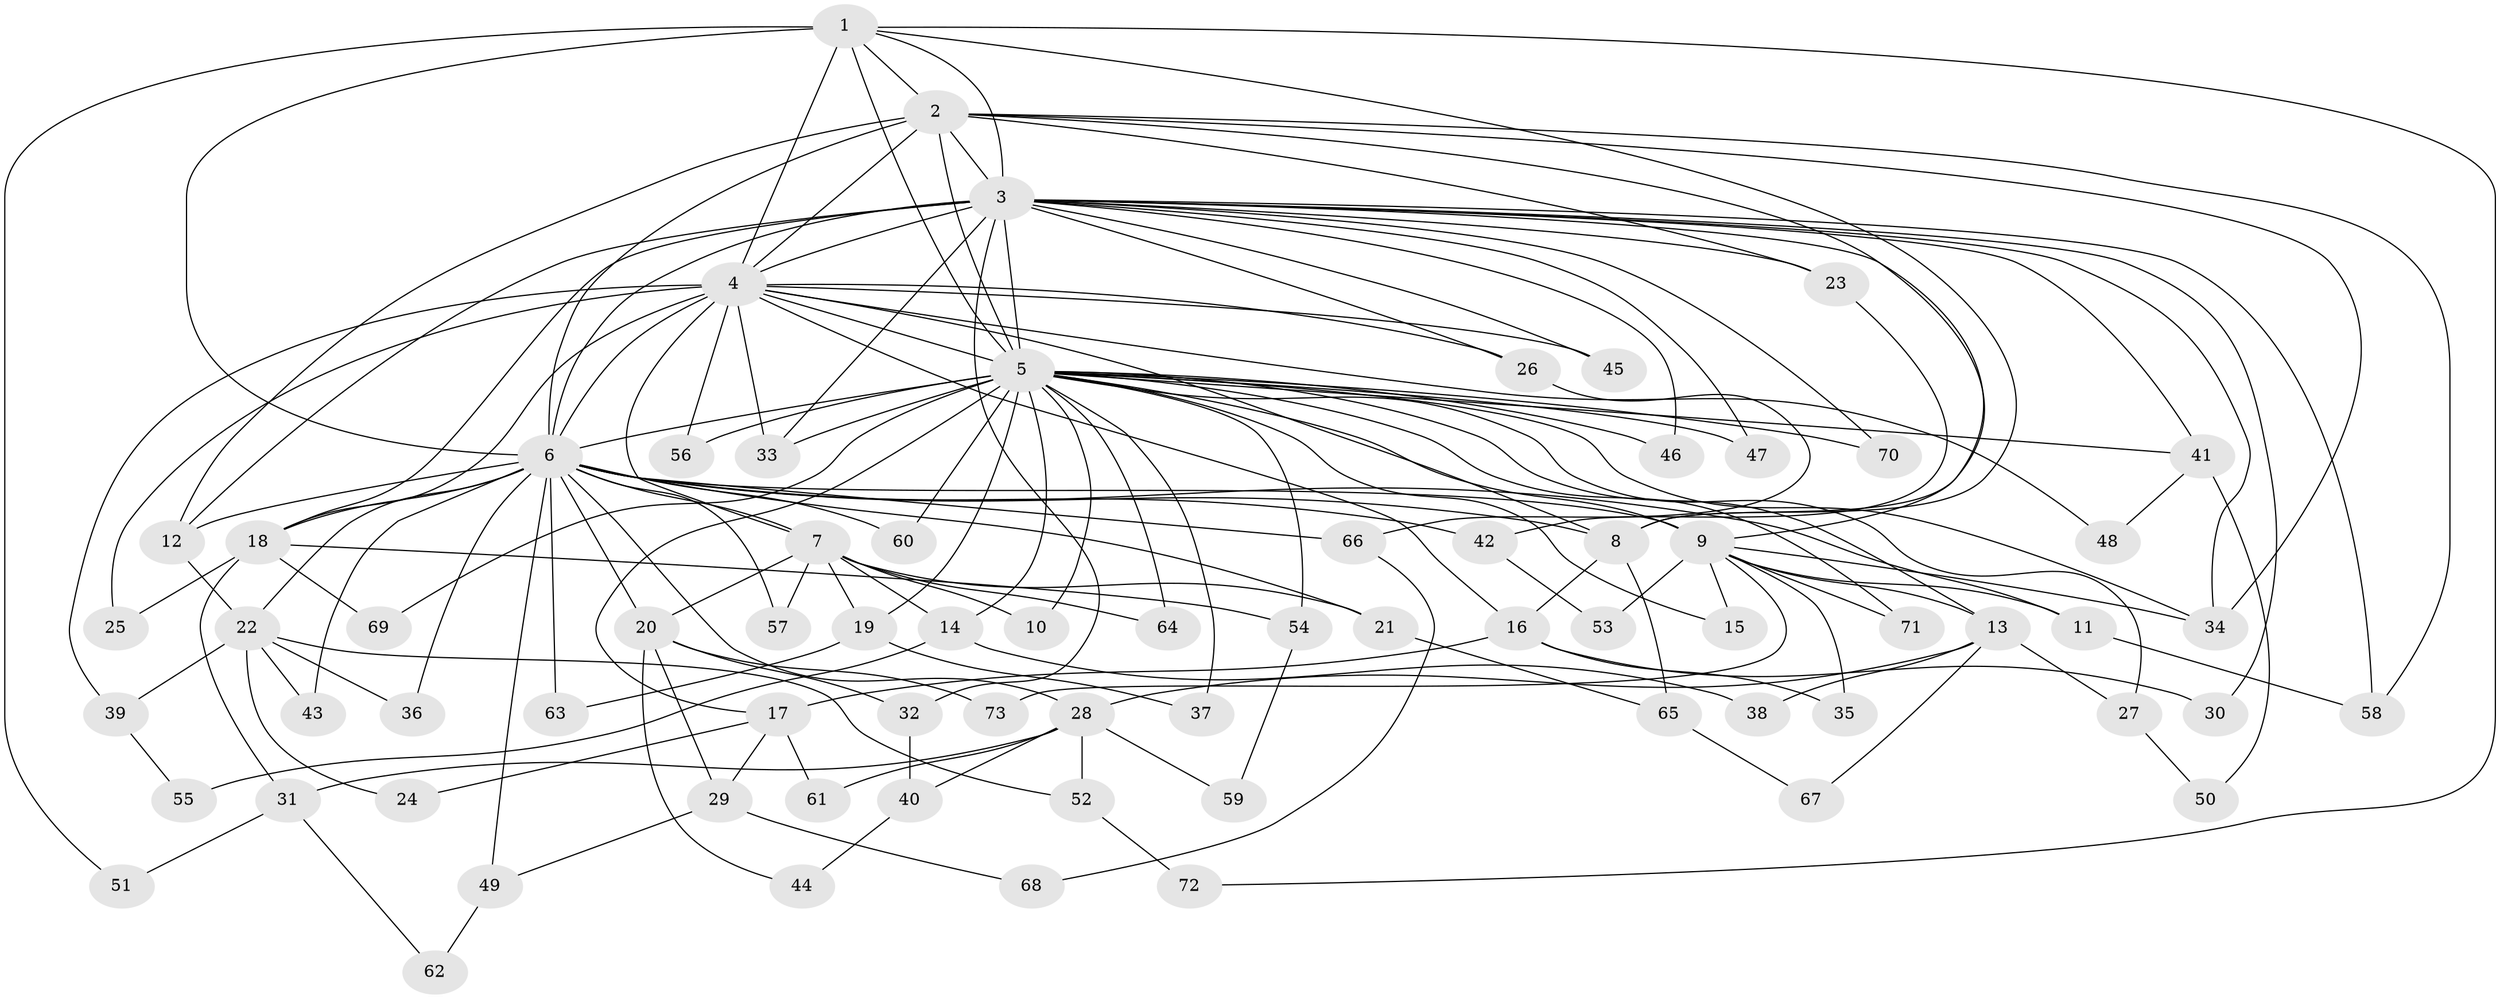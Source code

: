 // original degree distribution, {15: 0.029411764705882353, 13: 0.00980392156862745, 17: 0.00980392156862745, 20: 0.00980392156862745, 19: 0.00980392156862745, 24: 0.00980392156862745, 26: 0.00980392156862745, 16: 0.00980392156862745, 10: 0.00980392156862745, 4: 0.10784313725490197, 11: 0.00980392156862745, 2: 0.47058823529411764, 3: 0.22549019607843138, 6: 0.0392156862745098, 5: 0.0196078431372549, 7: 0.0196078431372549}
// Generated by graph-tools (version 1.1) at 2025/49/03/04/25 22:49:58]
// undirected, 73 vertices, 158 edges
graph export_dot {
  node [color=gray90,style=filled];
  1;
  2;
  3;
  4;
  5;
  6;
  7;
  8;
  9;
  10;
  11;
  12;
  13;
  14;
  15;
  16;
  17;
  18;
  19;
  20;
  21;
  22;
  23;
  24;
  25;
  26;
  27;
  28;
  29;
  30;
  31;
  32;
  33;
  34;
  35;
  36;
  37;
  38;
  39;
  40;
  41;
  42;
  43;
  44;
  45;
  46;
  47;
  48;
  49;
  50;
  51;
  52;
  53;
  54;
  55;
  56;
  57;
  58;
  59;
  60;
  61;
  62;
  63;
  64;
  65;
  66;
  67;
  68;
  69;
  70;
  71;
  72;
  73;
  1 -- 2 [weight=2.0];
  1 -- 3 [weight=3.0];
  1 -- 4 [weight=2.0];
  1 -- 5 [weight=3.0];
  1 -- 6 [weight=2.0];
  1 -- 8 [weight=1.0];
  1 -- 51 [weight=1.0];
  1 -- 72 [weight=1.0];
  2 -- 3 [weight=11.0];
  2 -- 4 [weight=4.0];
  2 -- 5 [weight=4.0];
  2 -- 6 [weight=4.0];
  2 -- 8 [weight=1.0];
  2 -- 12 [weight=1.0];
  2 -- 23 [weight=1.0];
  2 -- 34 [weight=1.0];
  2 -- 58 [weight=1.0];
  3 -- 4 [weight=3.0];
  3 -- 5 [weight=3.0];
  3 -- 6 [weight=2.0];
  3 -- 9 [weight=1.0];
  3 -- 12 [weight=1.0];
  3 -- 18 [weight=2.0];
  3 -- 23 [weight=1.0];
  3 -- 26 [weight=1.0];
  3 -- 30 [weight=1.0];
  3 -- 32 [weight=1.0];
  3 -- 33 [weight=1.0];
  3 -- 34 [weight=1.0];
  3 -- 41 [weight=1.0];
  3 -- 45 [weight=1.0];
  3 -- 46 [weight=1.0];
  3 -- 47 [weight=1.0];
  3 -- 58 [weight=1.0];
  3 -- 70 [weight=1.0];
  4 -- 5 [weight=4.0];
  4 -- 6 [weight=4.0];
  4 -- 7 [weight=1.0];
  4 -- 8 [weight=1.0];
  4 -- 16 [weight=1.0];
  4 -- 18 [weight=1.0];
  4 -- 25 [weight=1.0];
  4 -- 26 [weight=1.0];
  4 -- 33 [weight=1.0];
  4 -- 39 [weight=1.0];
  4 -- 45 [weight=1.0];
  4 -- 48 [weight=1.0];
  4 -- 56 [weight=1.0];
  5 -- 6 [weight=5.0];
  5 -- 9 [weight=3.0];
  5 -- 10 [weight=1.0];
  5 -- 13 [weight=1.0];
  5 -- 14 [weight=1.0];
  5 -- 15 [weight=1.0];
  5 -- 17 [weight=1.0];
  5 -- 19 [weight=1.0];
  5 -- 27 [weight=1.0];
  5 -- 33 [weight=1.0];
  5 -- 34 [weight=1.0];
  5 -- 37 [weight=1.0];
  5 -- 41 [weight=1.0];
  5 -- 46 [weight=1.0];
  5 -- 47 [weight=1.0];
  5 -- 54 [weight=1.0];
  5 -- 56 [weight=2.0];
  5 -- 60 [weight=1.0];
  5 -- 64 [weight=1.0];
  5 -- 69 [weight=1.0];
  5 -- 70 [weight=1.0];
  5 -- 71 [weight=1.0];
  6 -- 7 [weight=2.0];
  6 -- 8 [weight=1.0];
  6 -- 9 [weight=1.0];
  6 -- 11 [weight=1.0];
  6 -- 12 [weight=1.0];
  6 -- 18 [weight=1.0];
  6 -- 20 [weight=1.0];
  6 -- 21 [weight=1.0];
  6 -- 22 [weight=1.0];
  6 -- 28 [weight=1.0];
  6 -- 36 [weight=1.0];
  6 -- 42 [weight=1.0];
  6 -- 43 [weight=1.0];
  6 -- 49 [weight=1.0];
  6 -- 57 [weight=1.0];
  6 -- 60 [weight=1.0];
  6 -- 63 [weight=1.0];
  6 -- 66 [weight=1.0];
  7 -- 10 [weight=1.0];
  7 -- 14 [weight=1.0];
  7 -- 19 [weight=1.0];
  7 -- 20 [weight=1.0];
  7 -- 21 [weight=1.0];
  7 -- 57 [weight=1.0];
  7 -- 64 [weight=1.0];
  8 -- 16 [weight=1.0];
  8 -- 65 [weight=1.0];
  9 -- 11 [weight=1.0];
  9 -- 13 [weight=1.0];
  9 -- 15 [weight=1.0];
  9 -- 34 [weight=1.0];
  9 -- 35 [weight=1.0];
  9 -- 53 [weight=1.0];
  9 -- 71 [weight=1.0];
  9 -- 73 [weight=1.0];
  11 -- 58 [weight=1.0];
  12 -- 22 [weight=1.0];
  13 -- 27 [weight=1.0];
  13 -- 28 [weight=1.0];
  13 -- 38 [weight=1.0];
  13 -- 67 [weight=1.0];
  14 -- 38 [weight=1.0];
  14 -- 55 [weight=1.0];
  16 -- 17 [weight=1.0];
  16 -- 30 [weight=1.0];
  16 -- 35 [weight=1.0];
  17 -- 24 [weight=1.0];
  17 -- 29 [weight=1.0];
  17 -- 61 [weight=1.0];
  18 -- 25 [weight=1.0];
  18 -- 31 [weight=1.0];
  18 -- 54 [weight=1.0];
  18 -- 69 [weight=1.0];
  19 -- 37 [weight=1.0];
  19 -- 63 [weight=1.0];
  20 -- 29 [weight=1.0];
  20 -- 32 [weight=1.0];
  20 -- 44 [weight=1.0];
  20 -- 73 [weight=1.0];
  21 -- 65 [weight=1.0];
  22 -- 24 [weight=1.0];
  22 -- 36 [weight=1.0];
  22 -- 39 [weight=1.0];
  22 -- 43 [weight=1.0];
  22 -- 52 [weight=1.0];
  23 -- 42 [weight=1.0];
  26 -- 66 [weight=1.0];
  27 -- 50 [weight=1.0];
  28 -- 31 [weight=1.0];
  28 -- 40 [weight=1.0];
  28 -- 52 [weight=1.0];
  28 -- 59 [weight=1.0];
  28 -- 61 [weight=1.0];
  29 -- 49 [weight=1.0];
  29 -- 68 [weight=1.0];
  31 -- 51 [weight=1.0];
  31 -- 62 [weight=1.0];
  32 -- 40 [weight=1.0];
  39 -- 55 [weight=1.0];
  40 -- 44 [weight=1.0];
  41 -- 48 [weight=1.0];
  41 -- 50 [weight=1.0];
  42 -- 53 [weight=1.0];
  49 -- 62 [weight=1.0];
  52 -- 72 [weight=1.0];
  54 -- 59 [weight=1.0];
  65 -- 67 [weight=1.0];
  66 -- 68 [weight=1.0];
}
